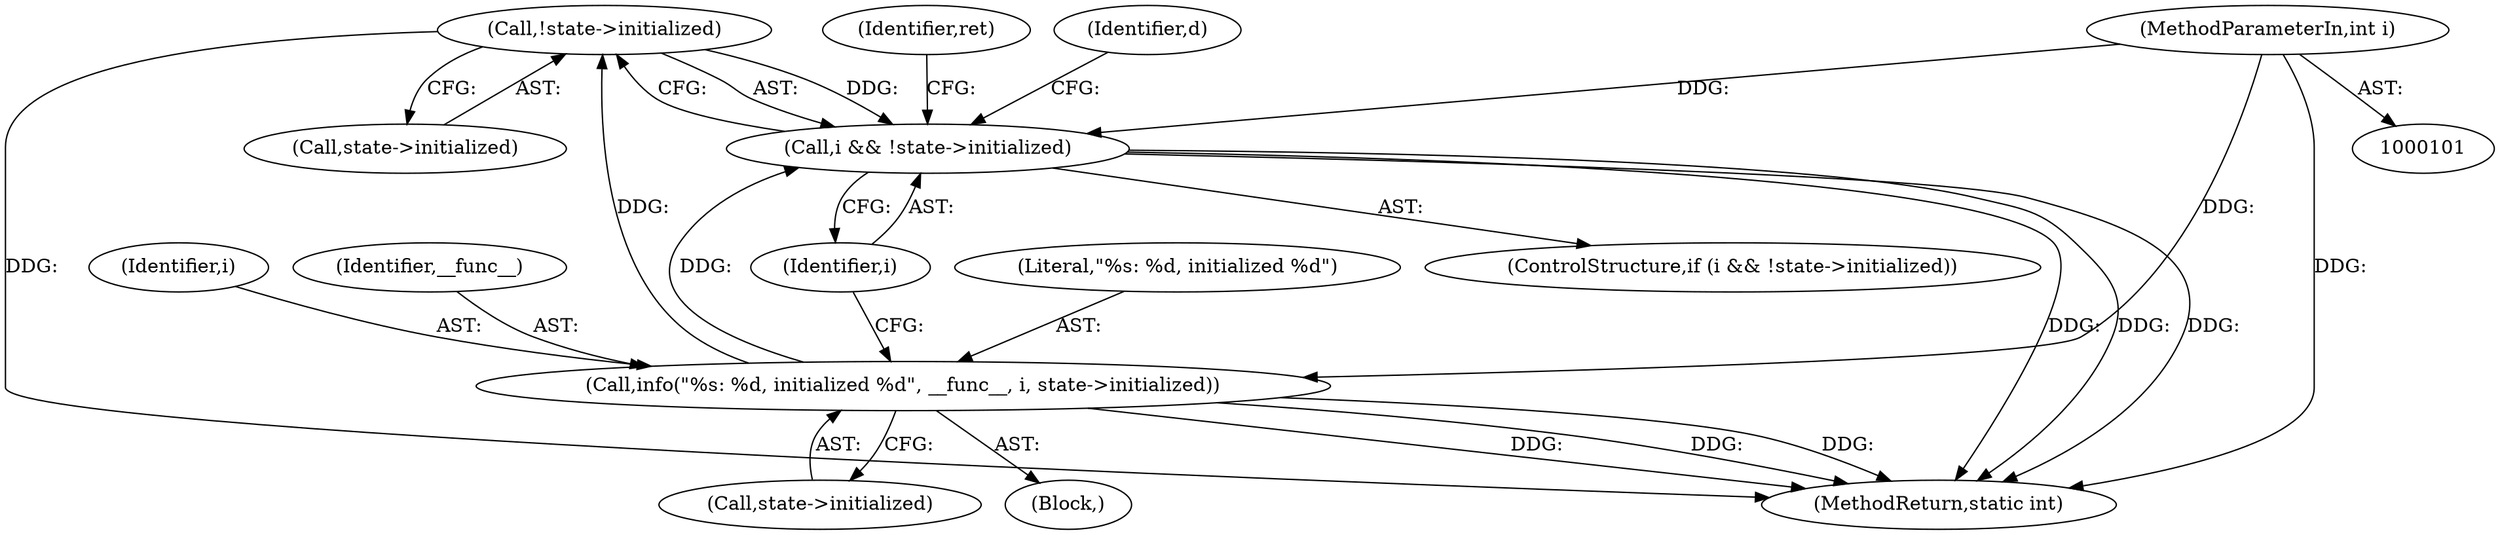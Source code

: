 digraph "0_linux_606142af57dad981b78707234cfbd15f9f7b7125_2@pointer" {
"1000127" [label="(Call,!state->initialized)"];
"1000117" [label="(Call,info(\"%s: %d, initialized %d\", __func__, i, state->initialized))"];
"1000103" [label="(MethodParameterIn,int i)"];
"1000125" [label="(Call,i && !state->initialized)"];
"1000121" [label="(Call,state->initialized)"];
"1000104" [label="(Block,)"];
"1000103" [label="(MethodParameterIn,int i)"];
"1000120" [label="(Identifier,i)"];
"1000128" [label="(Call,state->initialized)"];
"1000119" [label="(Identifier,__func__)"];
"1000135" [label="(Identifier,d)"];
"1000124" [label="(ControlStructure,if (i && !state->initialized))"];
"1000125" [label="(Call,i && !state->initialized)"];
"1000173" [label="(Identifier,ret)"];
"1000174" [label="(MethodReturn,static int)"];
"1000126" [label="(Identifier,i)"];
"1000117" [label="(Call,info(\"%s: %d, initialized %d\", __func__, i, state->initialized))"];
"1000118" [label="(Literal,\"%s: %d, initialized %d\")"];
"1000127" [label="(Call,!state->initialized)"];
"1000127" -> "1000125"  [label="AST: "];
"1000127" -> "1000128"  [label="CFG: "];
"1000128" -> "1000127"  [label="AST: "];
"1000125" -> "1000127"  [label="CFG: "];
"1000127" -> "1000174"  [label="DDG: "];
"1000127" -> "1000125"  [label="DDG: "];
"1000117" -> "1000127"  [label="DDG: "];
"1000117" -> "1000104"  [label="AST: "];
"1000117" -> "1000121"  [label="CFG: "];
"1000118" -> "1000117"  [label="AST: "];
"1000119" -> "1000117"  [label="AST: "];
"1000120" -> "1000117"  [label="AST: "];
"1000121" -> "1000117"  [label="AST: "];
"1000126" -> "1000117"  [label="CFG: "];
"1000117" -> "1000174"  [label="DDG: "];
"1000117" -> "1000174"  [label="DDG: "];
"1000117" -> "1000174"  [label="DDG: "];
"1000103" -> "1000117"  [label="DDG: "];
"1000117" -> "1000125"  [label="DDG: "];
"1000103" -> "1000101"  [label="AST: "];
"1000103" -> "1000174"  [label="DDG: "];
"1000103" -> "1000125"  [label="DDG: "];
"1000125" -> "1000124"  [label="AST: "];
"1000125" -> "1000126"  [label="CFG: "];
"1000126" -> "1000125"  [label="AST: "];
"1000135" -> "1000125"  [label="CFG: "];
"1000173" -> "1000125"  [label="CFG: "];
"1000125" -> "1000174"  [label="DDG: "];
"1000125" -> "1000174"  [label="DDG: "];
"1000125" -> "1000174"  [label="DDG: "];
}
